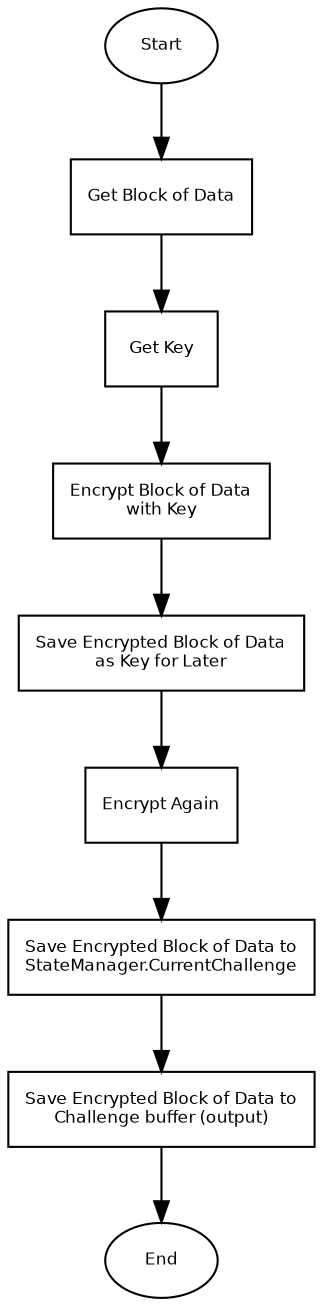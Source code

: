 digraph Flow_GetChallenge {
 
 node [
         fontname = "Bitstream Vera Sans"
         fontsize = 8
         shape = "record"
     ]

 edge [
         fontname = "Bitstream Vera Sans"
         fontsize = 8
         fontcolor = "Red"
     ]

// all blocks
start [label="Start", shape="oval"];
get_block [label="Get Block of Data"];
get_key [label="Get Key"];
encrypt_1 [label="Encrypt Block of Data\nwith Key"]
save_key [label="Save Encrypted Block of Data\nas Key for Later"]
encrypt_2 [label="Encrypt Again"]
save_state [label="Save Encrypted Block of Data to\nStateManager.CurrentChallenge"]
save_challenge [label="Save Encrypted Block of Data to\nChallenge buffer (output)"]
end [label="End", shape="oval"];

// relations
start -> get_block
get_block -> get_key
get_key -> encrypt_1
encrypt_1 -> save_key
save_key -> encrypt_2
encrypt_2 -> save_state
save_state -> save_challenge
save_challenge -> end

}
